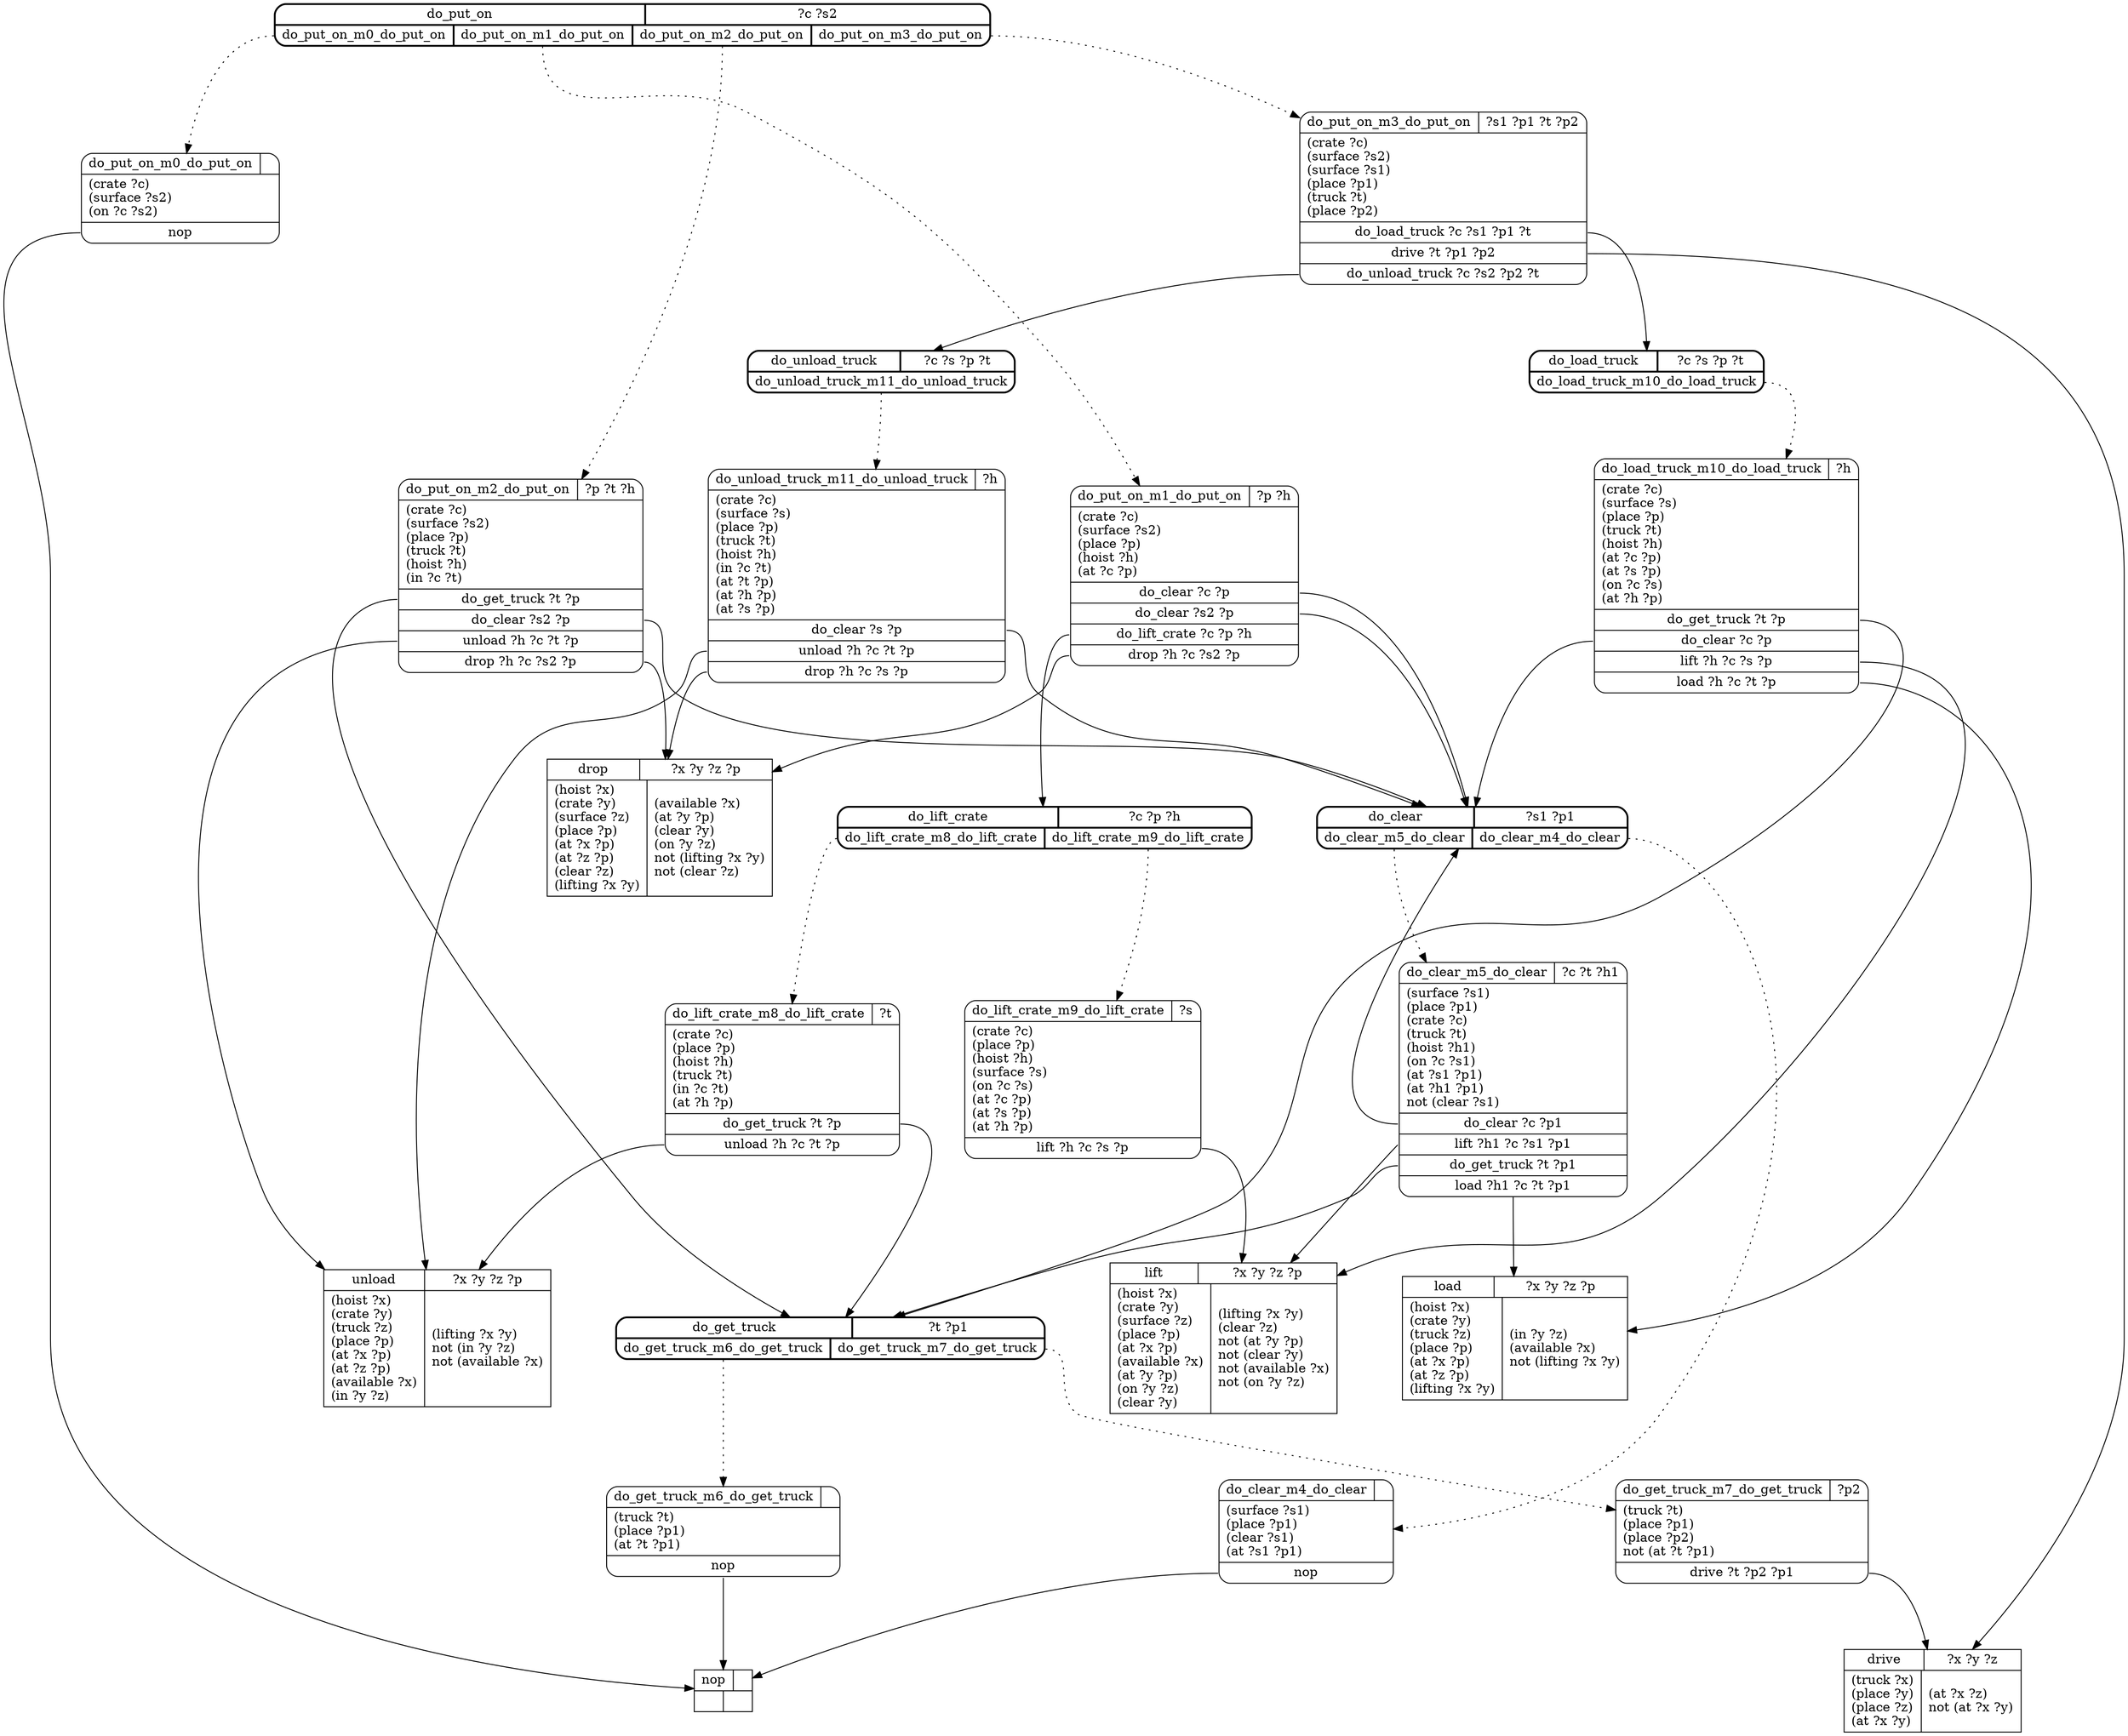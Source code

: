 // Generated by Hype
digraph "depot" {
  nodesep=1
  ranksep=1
  // Operators
  "drive" [
    shape=record
    label="{{drive|?x ?y ?z}|{(truck ?x)\l(place ?y)\l(place ?z)\l(at ?x ?y)\l|(at ?x ?z)\lnot (at ?x ?y)\l}}"
  ]
  "lift" [
    shape=record
    label="{{lift|?x ?y ?z ?p}|{(hoist ?x)\l(crate ?y)\l(surface ?z)\l(place ?p)\l(at ?x ?p)\l(available ?x)\l(at ?y ?p)\l(on ?y ?z)\l(clear ?y)\l|(lifting ?x ?y)\l(clear ?z)\lnot (at ?y ?p)\lnot (clear ?y)\lnot (available ?x)\lnot (on ?y ?z)\l}}"
  ]
  "drop" [
    shape=record
    label="{{drop|?x ?y ?z ?p}|{(hoist ?x)\l(crate ?y)\l(surface ?z)\l(place ?p)\l(at ?x ?p)\l(at ?z ?p)\l(clear ?z)\l(lifting ?x ?y)\l|(available ?x)\l(at ?y ?p)\l(clear ?y)\l(on ?y ?z)\lnot (lifting ?x ?y)\lnot (clear ?z)\l}}"
  ]
  "load" [
    shape=record
    label="{{load|?x ?y ?z ?p}|{(hoist ?x)\l(crate ?y)\l(truck ?z)\l(place ?p)\l(at ?x ?p)\l(at ?z ?p)\l(lifting ?x ?y)\l|(in ?y ?z)\l(available ?x)\lnot (lifting ?x ?y)\l}}"
  ]
  "unload" [
    shape=record
    label="{{unload|?x ?y ?z ?p}|{(hoist ?x)\l(crate ?y)\l(truck ?z)\l(place ?p)\l(at ?x ?p)\l(at ?z ?p)\l(available ?x)\l(in ?y ?z)\l|(lifting ?x ?y)\lnot (in ?y ?z)\lnot (available ?x)\l}}"
  ]
  "nop" [
    shape=record
    label="{{nop|}|{|}}"
  ]
  // Methods
  "do_put_on" [
    shape=Mrecord
    style=bold
    label="{{do_put_on|?c ?s2}|{<n0>do_put_on_m0_do_put_on|<n1>do_put_on_m1_do_put_on|<n2>do_put_on_m2_do_put_on|<n3>do_put_on_m3_do_put_on}}"
  ]
  "label_do_put_on_m0_do_put_on" [
    shape=Mrecord
    label="{{do_put_on_m0_do_put_on|}|(crate ?c)\l(surface ?s2)\l(on ?c ?s2)\l|<n0>nop}"
  ]
  "do_put_on":n0 -> "label_do_put_on_m0_do_put_on" [style=dotted]
  "label_do_put_on_m0_do_put_on":n0 -> "nop"
  "label_do_put_on_m1_do_put_on" [
    shape=Mrecord
    label="{{do_put_on_m1_do_put_on|?p ?h}|(crate ?c)\l(surface ?s2)\l(place ?p)\l(hoist ?h)\l(at ?c ?p)\l|<n0>do_clear ?c ?p|<n1>do_clear ?s2 ?p|<n2>do_lift_crate ?c ?p ?h|<n3>drop ?h ?c ?s2 ?p}"
  ]
  "do_put_on":n1 -> "label_do_put_on_m1_do_put_on" [style=dotted]
  "label_do_put_on_m1_do_put_on":n0 -> "do_clear"
  "label_do_put_on_m1_do_put_on":n1 -> "do_clear"
  "label_do_put_on_m1_do_put_on":n2 -> "do_lift_crate"
  "label_do_put_on_m1_do_put_on":n3 -> "drop"
  "label_do_put_on_m2_do_put_on" [
    shape=Mrecord
    label="{{do_put_on_m2_do_put_on|?p ?t ?h}|(crate ?c)\l(surface ?s2)\l(place ?p)\l(truck ?t)\l(hoist ?h)\l(in ?c ?t)\l|<n0>do_get_truck ?t ?p|<n1>do_clear ?s2 ?p|<n2>unload ?h ?c ?t ?p|<n3>drop ?h ?c ?s2 ?p}"
  ]
  "do_put_on":n2 -> "label_do_put_on_m2_do_put_on" [style=dotted]
  "label_do_put_on_m2_do_put_on":n0 -> "do_get_truck"
  "label_do_put_on_m2_do_put_on":n1 -> "do_clear"
  "label_do_put_on_m2_do_put_on":n2 -> "unload"
  "label_do_put_on_m2_do_put_on":n3 -> "drop"
  "label_do_put_on_m3_do_put_on" [
    shape=Mrecord
    label="{{do_put_on_m3_do_put_on|?s1 ?p1 ?t ?p2}|(crate ?c)\l(surface ?s2)\l(surface ?s1)\l(place ?p1)\l(truck ?t)\l(place ?p2)\l|<n0>do_load_truck ?c ?s1 ?p1 ?t|<n1>drive ?t ?p1 ?p2|<n2>do_unload_truck ?c ?s2 ?p2 ?t}"
  ]
  "do_put_on":n3 -> "label_do_put_on_m3_do_put_on" [style=dotted]
  "label_do_put_on_m3_do_put_on":n0 -> "do_load_truck"
  "label_do_put_on_m3_do_put_on":n1 -> "drive"
  "label_do_put_on_m3_do_put_on":n2 -> "do_unload_truck"
  "do_clear" [
    shape=Mrecord
    style=bold
    label="{{do_clear|?s1 ?p1}|{<n0>do_clear_m5_do_clear|<n1>do_clear_m4_do_clear}}"
  ]
  "label_do_clear_m5_do_clear" [
    shape=Mrecord
    label="{{do_clear_m5_do_clear|?c ?t ?h1}|(surface ?s1)\l(place ?p1)\l(crate ?c)\l(truck ?t)\l(hoist ?h1)\l(on ?c ?s1)\l(at ?s1 ?p1)\l(at ?h1 ?p1)\lnot (clear ?s1)\l|<n0>do_clear ?c ?p1|<n1>lift ?h1 ?c ?s1 ?p1|<n2>do_get_truck ?t ?p1|<n3>load ?h1 ?c ?t ?p1}"
  ]
  "do_clear":n0 -> "label_do_clear_m5_do_clear" [style=dotted]
  "label_do_clear_m5_do_clear":n0 -> "do_clear"
  "label_do_clear_m5_do_clear":n1 -> "lift"
  "label_do_clear_m5_do_clear":n2 -> "do_get_truck"
  "label_do_clear_m5_do_clear":n3 -> "load"
  "label_do_clear_m4_do_clear" [
    shape=Mrecord
    label="{{do_clear_m4_do_clear|}|(surface ?s1)\l(place ?p1)\l(clear ?s1)\l(at ?s1 ?p1)\l|<n0>nop}"
  ]
  "do_clear":n1 -> "label_do_clear_m4_do_clear" [style=dotted]
  "label_do_clear_m4_do_clear":n0 -> "nop"
  "do_get_truck" [
    shape=Mrecord
    style=bold
    label="{{do_get_truck|?t ?p1}|{<n0>do_get_truck_m6_do_get_truck|<n1>do_get_truck_m7_do_get_truck}}"
  ]
  "label_do_get_truck_m6_do_get_truck" [
    shape=Mrecord
    label="{{do_get_truck_m6_do_get_truck|}|(truck ?t)\l(place ?p1)\l(at ?t ?p1)\l|<n0>nop}"
  ]
  "do_get_truck":n0 -> "label_do_get_truck_m6_do_get_truck" [style=dotted]
  "label_do_get_truck_m6_do_get_truck":n0 -> "nop"
  "label_do_get_truck_m7_do_get_truck" [
    shape=Mrecord
    label="{{do_get_truck_m7_do_get_truck|?p2}|(truck ?t)\l(place ?p1)\l(place ?p2)\lnot (at ?t ?p1)\l|<n0>drive ?t ?p2 ?p1}"
  ]
  "do_get_truck":n1 -> "label_do_get_truck_m7_do_get_truck" [style=dotted]
  "label_do_get_truck_m7_do_get_truck":n0 -> "drive"
  "do_lift_crate" [
    shape=Mrecord
    style=bold
    label="{{do_lift_crate|?c ?p ?h}|{<n0>do_lift_crate_m8_do_lift_crate|<n1>do_lift_crate_m9_do_lift_crate}}"
  ]
  "label_do_lift_crate_m8_do_lift_crate" [
    shape=Mrecord
    label="{{do_lift_crate_m8_do_lift_crate|?t}|(crate ?c)\l(place ?p)\l(hoist ?h)\l(truck ?t)\l(in ?c ?t)\l(at ?h ?p)\l|<n0>do_get_truck ?t ?p|<n1>unload ?h ?c ?t ?p}"
  ]
  "do_lift_crate":n0 -> "label_do_lift_crate_m8_do_lift_crate" [style=dotted]
  "label_do_lift_crate_m8_do_lift_crate":n0 -> "do_get_truck"
  "label_do_lift_crate_m8_do_lift_crate":n1 -> "unload"
  "label_do_lift_crate_m9_do_lift_crate" [
    shape=Mrecord
    label="{{do_lift_crate_m9_do_lift_crate|?s}|(crate ?c)\l(place ?p)\l(hoist ?h)\l(surface ?s)\l(on ?c ?s)\l(at ?c ?p)\l(at ?s ?p)\l(at ?h ?p)\l|<n0>lift ?h ?c ?s ?p}"
  ]
  "do_lift_crate":n1 -> "label_do_lift_crate_m9_do_lift_crate" [style=dotted]
  "label_do_lift_crate_m9_do_lift_crate":n0 -> "lift"
  "do_load_truck" [
    shape=Mrecord
    style=bold
    label="{{do_load_truck|?c ?s ?p ?t}|{<n0>do_load_truck_m10_do_load_truck}}"
  ]
  "label_do_load_truck_m10_do_load_truck" [
    shape=Mrecord
    label="{{do_load_truck_m10_do_load_truck|?h}|(crate ?c)\l(surface ?s)\l(place ?p)\l(truck ?t)\l(hoist ?h)\l(at ?c ?p)\l(at ?s ?p)\l(on ?c ?s)\l(at ?h ?p)\l|<n0>do_get_truck ?t ?p|<n1>do_clear ?c ?p|<n2>lift ?h ?c ?s ?p|<n3>load ?h ?c ?t ?p}"
  ]
  "do_load_truck":n0 -> "label_do_load_truck_m10_do_load_truck" [style=dotted]
  "label_do_load_truck_m10_do_load_truck":n0 -> "do_get_truck"
  "label_do_load_truck_m10_do_load_truck":n1 -> "do_clear"
  "label_do_load_truck_m10_do_load_truck":n2 -> "lift"
  "label_do_load_truck_m10_do_load_truck":n3 -> "load"
  "do_unload_truck" [
    shape=Mrecord
    style=bold
    label="{{do_unload_truck|?c ?s ?p ?t}|{<n0>do_unload_truck_m11_do_unload_truck}}"
  ]
  "label_do_unload_truck_m11_do_unload_truck" [
    shape=Mrecord
    label="{{do_unload_truck_m11_do_unload_truck|?h}|(crate ?c)\l(surface ?s)\l(place ?p)\l(truck ?t)\l(hoist ?h)\l(in ?c ?t)\l(at ?t ?p)\l(at ?h ?p)\l(at ?s ?p)\l|<n0>do_clear ?s ?p|<n1>unload ?h ?c ?t ?p|<n2>drop ?h ?c ?s ?p}"
  ]
  "do_unload_truck":n0 -> "label_do_unload_truck_m11_do_unload_truck" [style=dotted]
  "label_do_unload_truck_m11_do_unload_truck":n0 -> "do_clear"
  "label_do_unload_truck_m11_do_unload_truck":n1 -> "unload"
  "label_do_unload_truck_m11_do_unload_truck":n2 -> "drop"
}